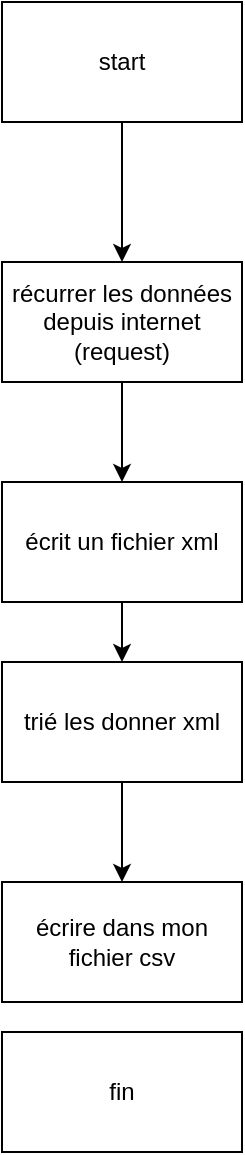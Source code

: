 <mxfile>
    <diagram id="pgS7-v6PWn8QSzE69g_S" name="Page-1">
        <mxGraphModel dx="1288" dy="719" grid="1" gridSize="10" guides="1" tooltips="1" connect="1" arrows="1" fold="1" page="1" pageScale="1" pageWidth="827" pageHeight="1169" math="0" shadow="0">
            <root>
                <mxCell id="0"/>
                <mxCell id="1" parent="0"/>
                <mxCell id="41" style="edgeStyle=none;html=1;exitX=0.5;exitY=1;exitDx=0;exitDy=0;entryX=0.5;entryY=0;entryDx=0;entryDy=0;" edge="1" parent="1" source="32" target="35">
                    <mxGeometry relative="1" as="geometry"/>
                </mxCell>
                <mxCell id="32" value="start" style="rounded=0;whiteSpace=wrap;html=1;" vertex="1" parent="1">
                    <mxGeometry x="130" y="40" width="120" height="60" as="geometry"/>
                </mxCell>
                <mxCell id="33" value="fin" style="rounded=0;whiteSpace=wrap;html=1;" vertex="1" parent="1">
                    <mxGeometry x="130" y="555" width="120" height="60" as="geometry"/>
                </mxCell>
                <mxCell id="34" value="écrire dans mon fichier csv" style="rounded=0;whiteSpace=wrap;html=1;" vertex="1" parent="1">
                    <mxGeometry x="130" y="480" width="120" height="60" as="geometry"/>
                </mxCell>
                <mxCell id="39" style="edgeStyle=none;html=1;exitX=0.5;exitY=1;exitDx=0;exitDy=0;entryX=0.5;entryY=0;entryDx=0;entryDy=0;" edge="1" parent="1" source="35" target="37">
                    <mxGeometry relative="1" as="geometry"/>
                </mxCell>
                <mxCell id="35" value="récurrer les données depuis internet&lt;br&gt;(request)" style="rounded=0;whiteSpace=wrap;html=1;" vertex="1" parent="1">
                    <mxGeometry x="130" y="170" width="120" height="60" as="geometry"/>
                </mxCell>
                <mxCell id="40" style="edgeStyle=none;html=1;exitX=0.5;exitY=1;exitDx=0;exitDy=0;entryX=0.5;entryY=0;entryDx=0;entryDy=0;" edge="1" parent="1" source="36" target="34">
                    <mxGeometry relative="1" as="geometry"/>
                </mxCell>
                <mxCell id="36" value="trié les donner xml" style="rounded=0;whiteSpace=wrap;html=1;" vertex="1" parent="1">
                    <mxGeometry x="130" y="370" width="120" height="60" as="geometry"/>
                </mxCell>
                <mxCell id="38" style="edgeStyle=none;html=1;exitX=0.5;exitY=1;exitDx=0;exitDy=0;entryX=0.5;entryY=0;entryDx=0;entryDy=0;" edge="1" parent="1" source="37" target="36">
                    <mxGeometry relative="1" as="geometry"/>
                </mxCell>
                <mxCell id="37" value="écrit un fichier xml" style="whiteSpace=wrap;html=1;" vertex="1" parent="1">
                    <mxGeometry x="130" y="280" width="120" height="60" as="geometry"/>
                </mxCell>
            </root>
        </mxGraphModel>
    </diagram>
</mxfile>